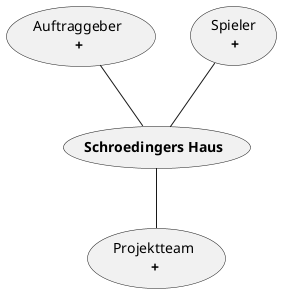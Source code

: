 @startuml
(**Schroedingers Haus**) -- (Projektteam\n **+**)

(Auftraggeber\n **+**) -- (**Schroedingers Haus**)

(Spieler\n **+**) -- (**Schroedingers Haus**)
@enduml